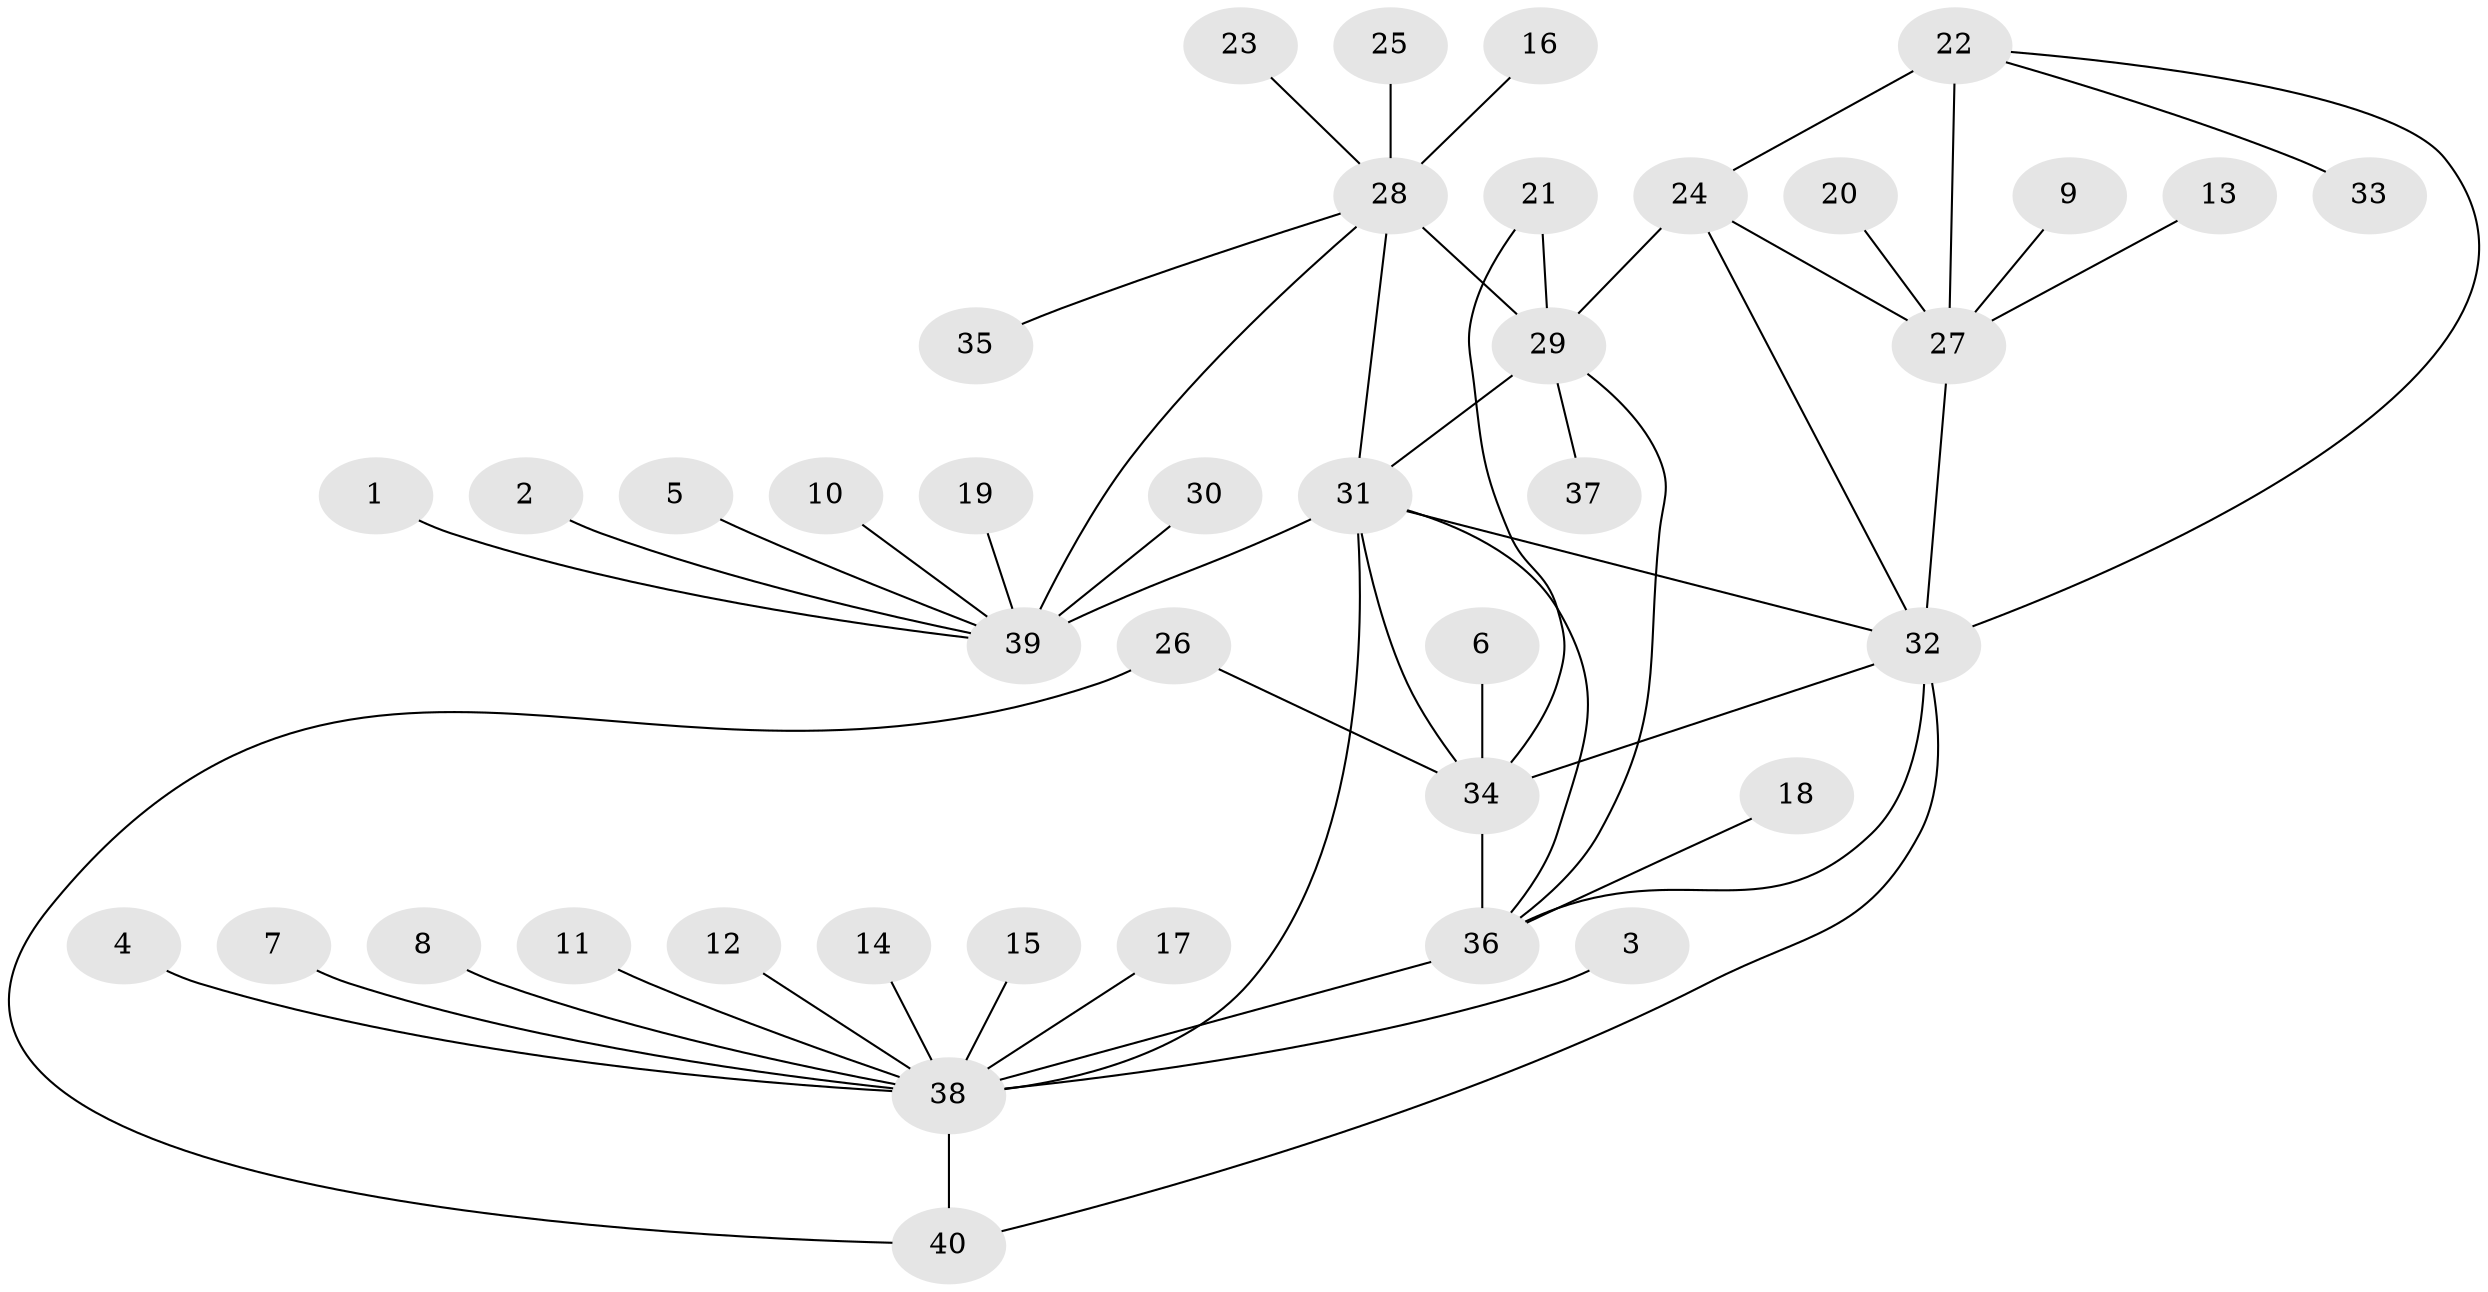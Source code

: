 // original degree distribution, {12: 0.030303030303030304, 11: 0.022727272727272728, 7: 0.03787878787878788, 9: 0.03787878787878788, 10: 0.022727272727272728, 6: 0.030303030303030304, 8: 0.045454545454545456, 1: 0.6590909090909091, 2: 0.09090909090909091, 5: 0.007575757575757576, 3: 0.007575757575757576, 4: 0.007575757575757576}
// Generated by graph-tools (version 1.1) at 2025/37/03/04/25 23:37:44]
// undirected, 40 vertices, 53 edges
graph export_dot {
  node [color=gray90,style=filled];
  1;
  2;
  3;
  4;
  5;
  6;
  7;
  8;
  9;
  10;
  11;
  12;
  13;
  14;
  15;
  16;
  17;
  18;
  19;
  20;
  21;
  22;
  23;
  24;
  25;
  26;
  27;
  28;
  29;
  30;
  31;
  32;
  33;
  34;
  35;
  36;
  37;
  38;
  39;
  40;
  1 -- 39 [weight=1.0];
  2 -- 39 [weight=1.0];
  3 -- 38 [weight=1.0];
  4 -- 38 [weight=1.0];
  5 -- 39 [weight=1.0];
  6 -- 34 [weight=1.0];
  7 -- 38 [weight=1.0];
  8 -- 38 [weight=1.0];
  9 -- 27 [weight=1.0];
  10 -- 39 [weight=1.0];
  11 -- 38 [weight=1.0];
  12 -- 38 [weight=1.0];
  13 -- 27 [weight=1.0];
  14 -- 38 [weight=1.0];
  15 -- 38 [weight=1.0];
  16 -- 28 [weight=1.0];
  17 -- 38 [weight=1.0];
  18 -- 36 [weight=1.0];
  19 -- 39 [weight=1.0];
  20 -- 27 [weight=1.0];
  21 -- 29 [weight=1.0];
  21 -- 34 [weight=1.0];
  22 -- 24 [weight=1.0];
  22 -- 27 [weight=3.0];
  22 -- 32 [weight=1.0];
  22 -- 33 [weight=1.0];
  23 -- 28 [weight=1.0];
  24 -- 27 [weight=3.0];
  24 -- 29 [weight=1.0];
  24 -- 32 [weight=1.0];
  25 -- 28 [weight=1.0];
  26 -- 34 [weight=1.0];
  26 -- 40 [weight=1.0];
  27 -- 32 [weight=3.0];
  28 -- 29 [weight=6.0];
  28 -- 31 [weight=2.0];
  28 -- 35 [weight=1.0];
  28 -- 39 [weight=1.0];
  29 -- 31 [weight=3.0];
  29 -- 36 [weight=1.0];
  29 -- 37 [weight=1.0];
  30 -- 39 [weight=1.0];
  31 -- 32 [weight=2.0];
  31 -- 34 [weight=1.0];
  31 -- 36 [weight=1.0];
  31 -- 38 [weight=2.0];
  31 -- 39 [weight=9.0];
  32 -- 34 [weight=1.0];
  32 -- 36 [weight=1.0];
  32 -- 40 [weight=1.0];
  34 -- 36 [weight=8.0];
  36 -- 38 [weight=1.0];
  38 -- 40 [weight=5.0];
}
